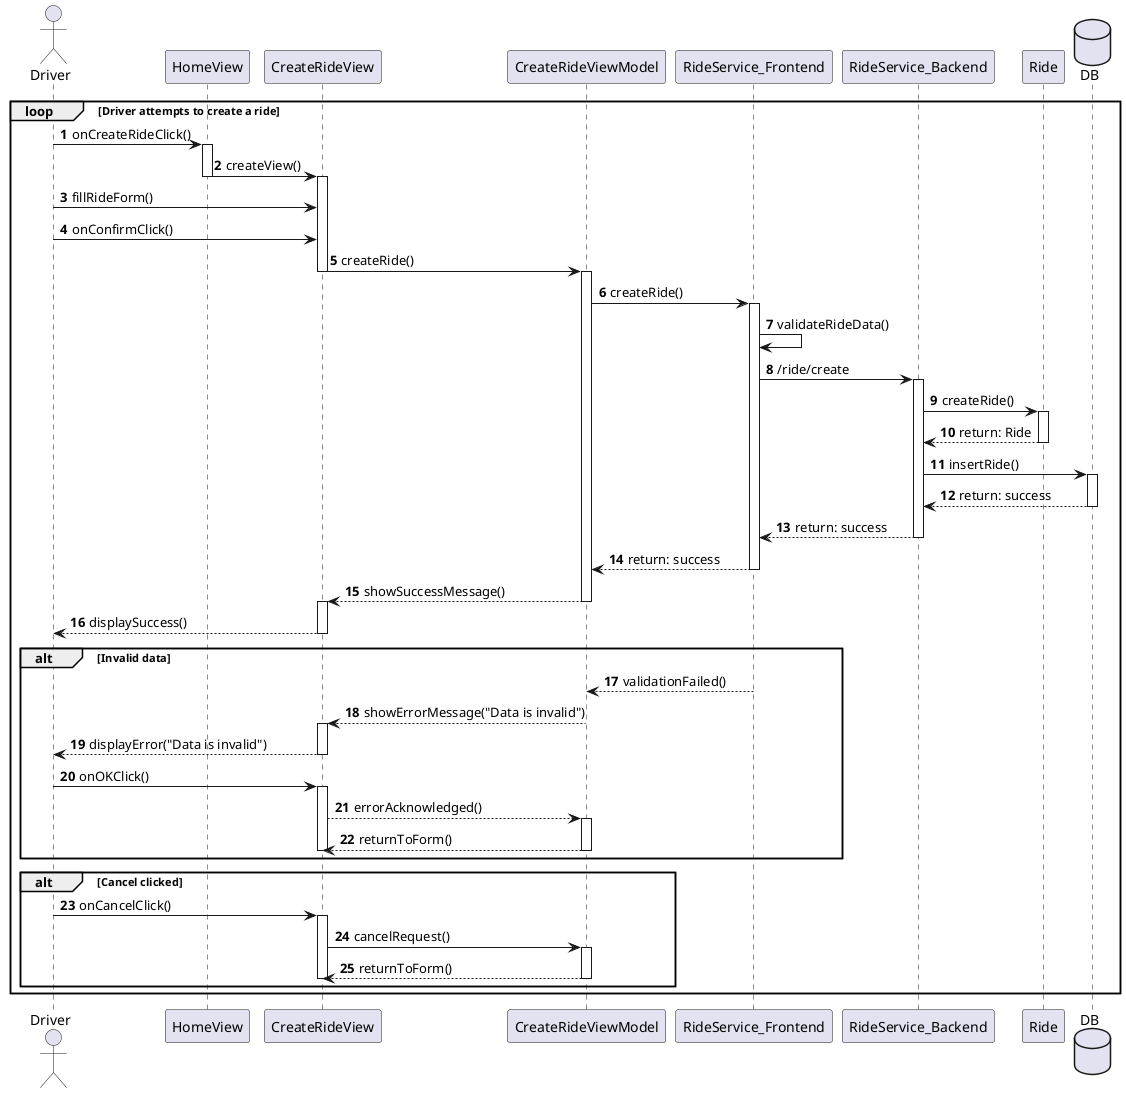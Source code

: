 @startuml
autonumber
actor Driver
participant HomeView
participant CreateRideView
participant CreateRideViewModel
participant RideService_Frontend as RideService_FE
participant RideService_Backend as RideService_BE
participant Ride
database DB

loop Driver attempts to create a ride

    Driver -> HomeView: onCreateRideClick()
    activate HomeView
    
    HomeView -> CreateRideView: createView()
    deactivate HomeView
    activate CreateRideView

    Driver -> CreateRideView: fillRideForm()
    Driver -> CreateRideView: onConfirmClick()
    
    CreateRideView -> CreateRideViewModel: createRide()
    deactivate CreateRideView
    activate CreateRideViewModel
 
    CreateRideViewModel -> RideService_FE: createRide()
    activate RideService_FE

    RideService_FE -> RideService_FE: validateRideData()
      
    RideService_FE -> RideService_BE: /ride/create
    activate RideService_BE

    RideService_BE -> Ride: createRide()
    activate Ride 

    Ride --> RideService_BE: return: Ride
    deactivate Ride
    
    RideService_BE -> DB: insertRide()
    activate DB
    DB --> RideService_BE: return: success
    deactivate DB

    RideService_BE --> RideService_FE: return: success
    deactivate RideService_BE

    RideService_FE --> CreateRideViewModel: return: success
    deactivate RideService_FE

    CreateRideViewModel --> CreateRideView: showSuccessMessage()
    deactivate CreateRideViewModel
    activate CreateRideView

    CreateRideView --> Driver: displaySuccess()
    deactivate CreateRideView
    
  
    alt Invalid data
        RideService_FE --> CreateRideViewModel: validationFailed()
        deactivate RideService_FE

        CreateRideViewModel --> CreateRideView: showErrorMessage("Data is invalid")
        deactivate CreateRideViewModel
        activate CreateRideView

        CreateRideView --> Driver: displayError("Data is invalid")
        deactivate CreateRideView
        Driver -> CreateRideView: onOKClick()
        activate CreateRideView
        CreateRideView --> CreateRideViewModel: errorAcknowledged()
        activate CreateRideViewModel
        CreateRideViewModel --> CreateRideView: returnToForm()
        deactivate CreateRideViewModel
        deactivate CreateRideView
    end alt
    alt Cancel clicked
        Driver -> CreateRideView: onCancelClick()
        activate CreateRideView
        CreateRideView -> CreateRideViewModel: cancelRequest()
        activate CreateRideViewModel
        CreateRideViewModel --> CreateRideView: returnToForm()
        deactivate CreateRideViewModel
        deactivate CreateRideView
    end alt

end loop
@enduml